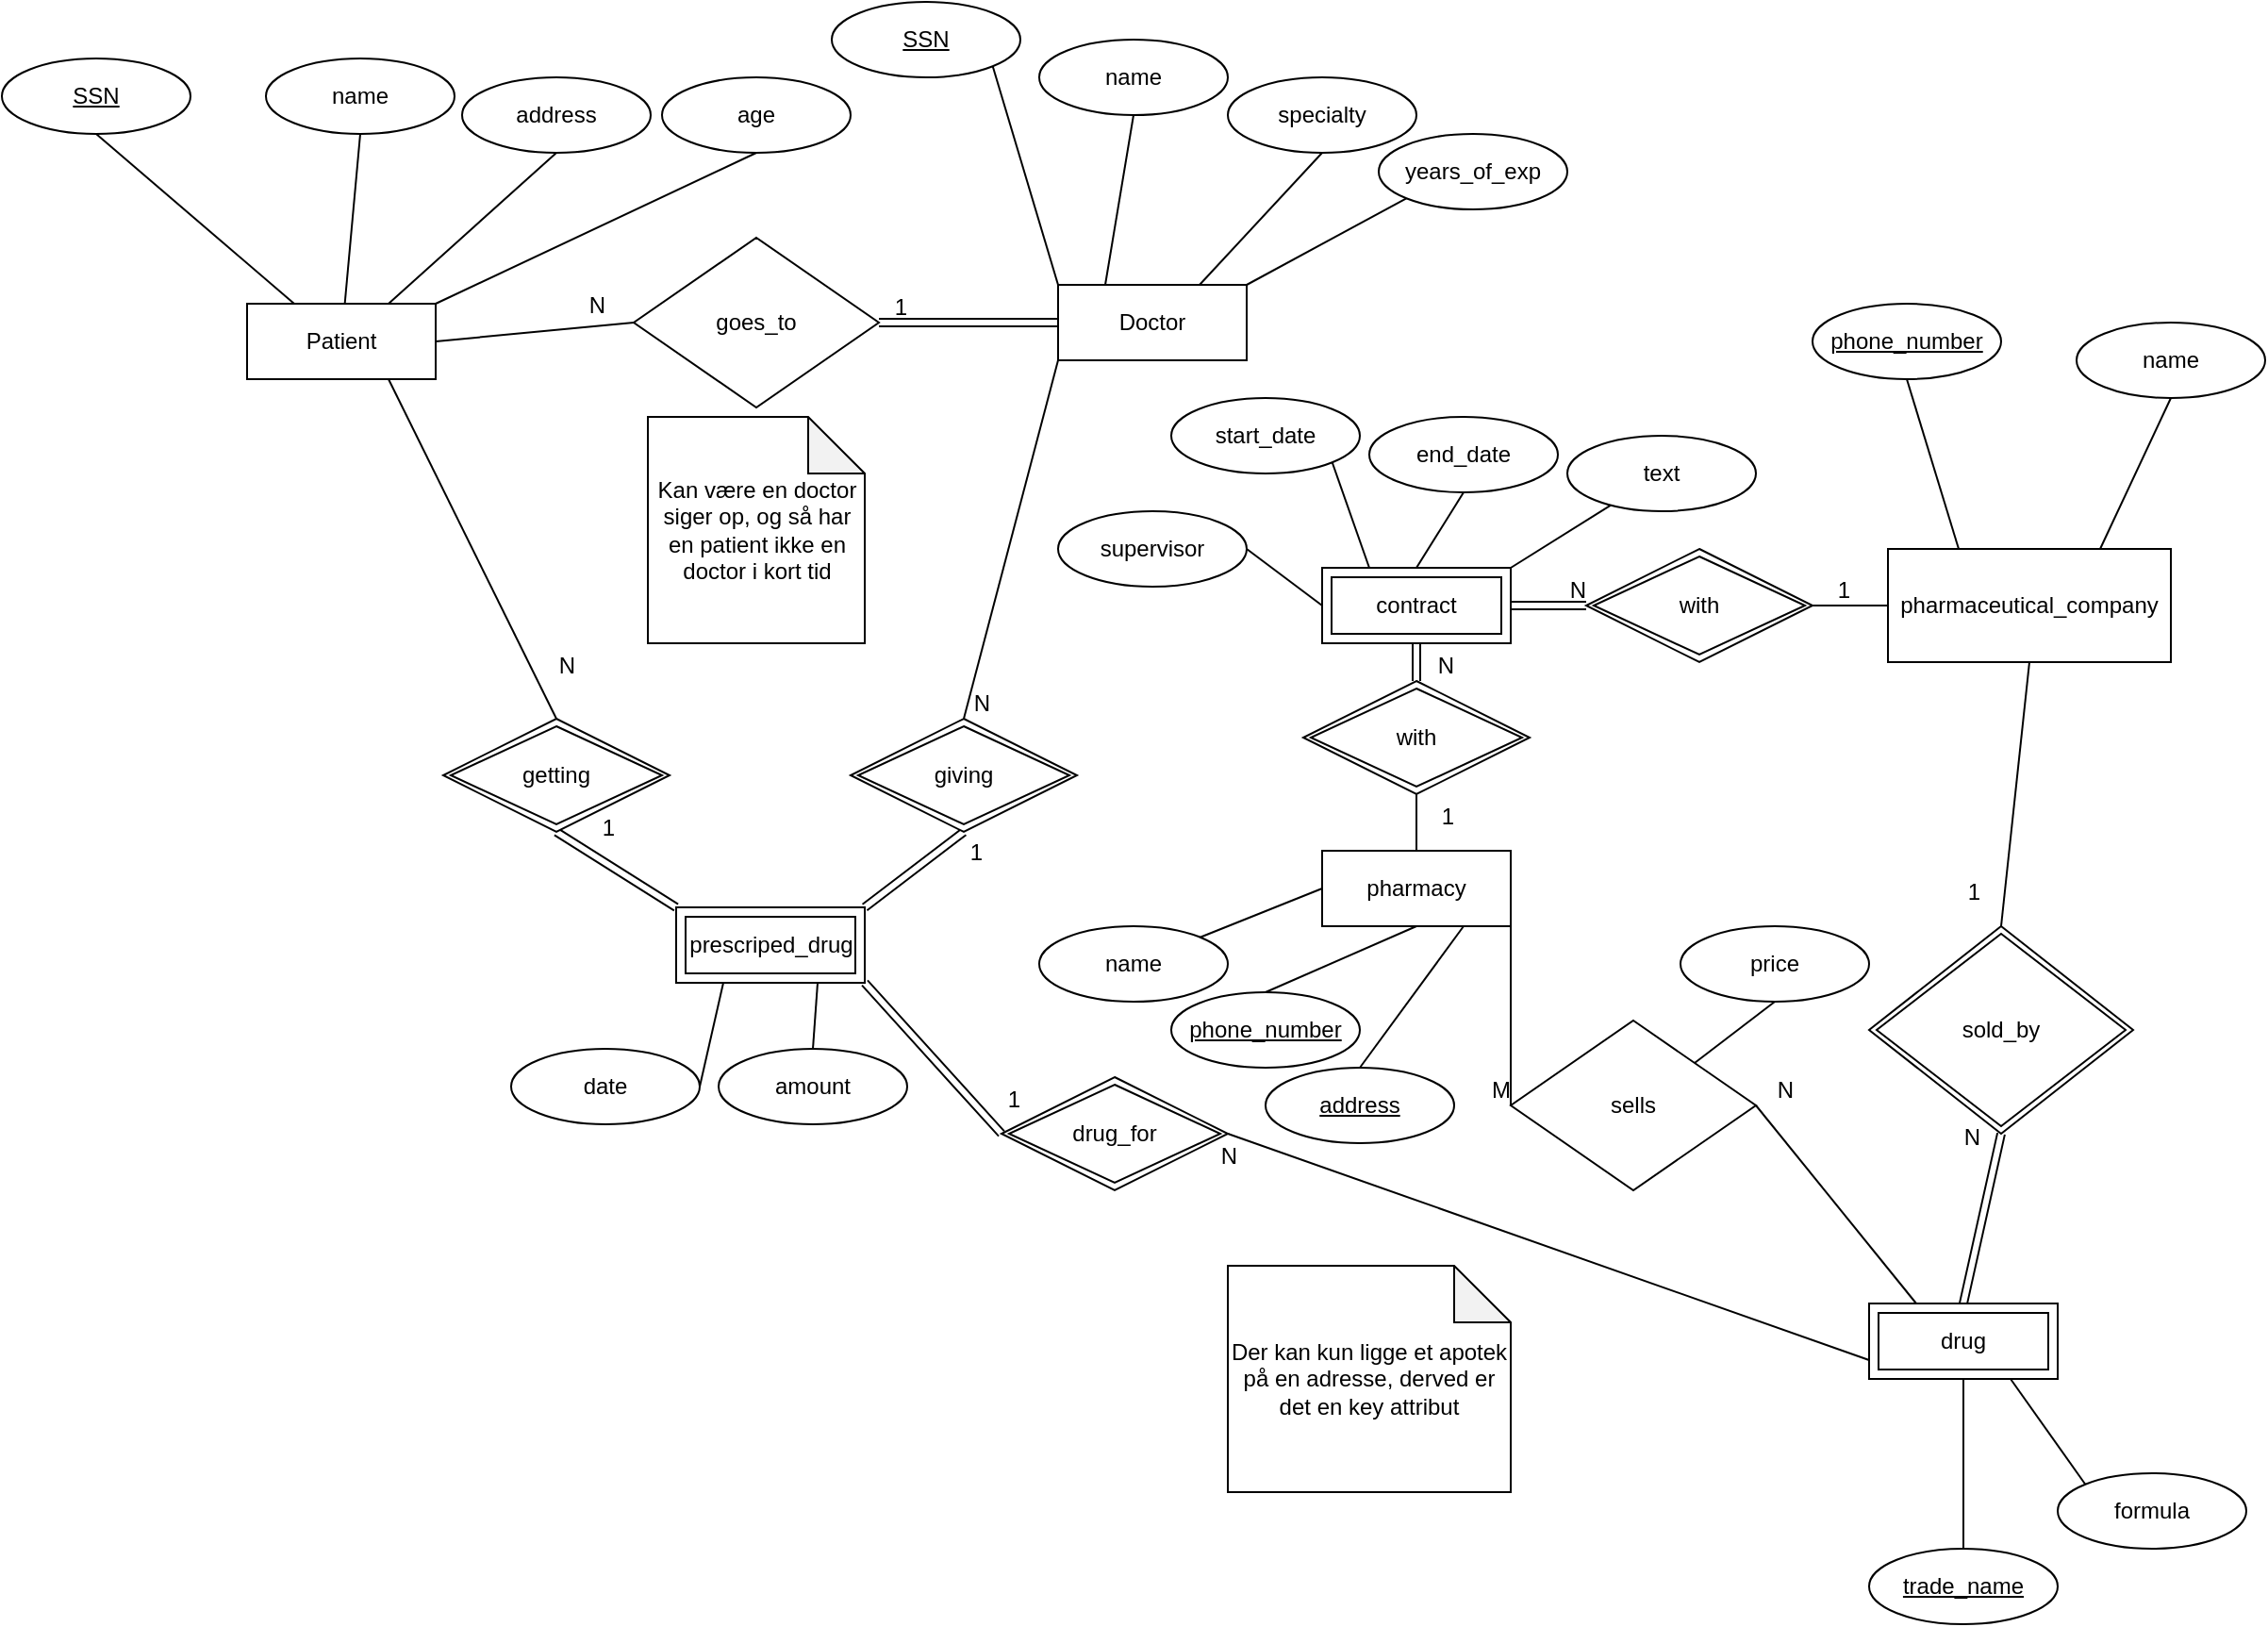 <mxfile version="14.6.13" type="device"><diagram id="uje0i22YXnzKFuHsW-Pn" name="Side-1"><mxGraphModel dx="700" dy="813" grid="1" gridSize="10" guides="1" tooltips="1" connect="1" arrows="1" fold="1" page="1" pageScale="1" pageWidth="827" pageHeight="1169" math="0" shadow="0"><root><mxCell id="0"/><mxCell id="1" parent="0"/><mxCell id="PveYHRckpjxA8ITswDTw-1" value="Patient" style="whiteSpace=wrap;html=1;align=center;" parent="1" vertex="1"><mxGeometry x="200" y="170" width="100" height="40" as="geometry"/></mxCell><mxCell id="PveYHRckpjxA8ITswDTw-2" value="SSN" style="ellipse;whiteSpace=wrap;html=1;align=center;fontStyle=4;" parent="1" vertex="1"><mxGeometry x="70" y="40" width="100" height="40" as="geometry"/></mxCell><mxCell id="PveYHRckpjxA8ITswDTw-3" value="age" style="ellipse;whiteSpace=wrap;html=1;align=center;" parent="1" vertex="1"><mxGeometry x="420" y="50" width="100" height="40" as="geometry"/></mxCell><mxCell id="PveYHRckpjxA8ITswDTw-4" value="address" style="ellipse;whiteSpace=wrap;html=1;align=center;" parent="1" vertex="1"><mxGeometry x="314" y="50" width="100" height="40" as="geometry"/></mxCell><mxCell id="PveYHRckpjxA8ITswDTw-5" value="name" style="ellipse;whiteSpace=wrap;html=1;align=center;" parent="1" vertex="1"><mxGeometry x="210" y="40" width="100" height="40" as="geometry"/></mxCell><mxCell id="PveYHRckpjxA8ITswDTw-6" value="" style="endArrow=none;html=1;entryX=0.5;entryY=1;entryDx=0;entryDy=0;exitX=1;exitY=0;exitDx=0;exitDy=0;" parent="1" source="PveYHRckpjxA8ITswDTw-1" target="PveYHRckpjxA8ITswDTw-3" edge="1"><mxGeometry width="50" height="50" relative="1" as="geometry"><mxPoint x="360" y="240" as="sourcePoint"/><mxPoint x="410" y="190" as="targetPoint"/></mxGeometry></mxCell><mxCell id="PveYHRckpjxA8ITswDTw-7" value="" style="endArrow=none;html=1;exitX=0.5;exitY=1;exitDx=0;exitDy=0;entryX=0.75;entryY=0;entryDx=0;entryDy=0;" parent="1" source="PveYHRckpjxA8ITswDTw-4" target="PveYHRckpjxA8ITswDTw-1" edge="1"><mxGeometry width="50" height="50" relative="1" as="geometry"><mxPoint x="360" y="240" as="sourcePoint"/><mxPoint x="410" y="190" as="targetPoint"/></mxGeometry></mxCell><mxCell id="PveYHRckpjxA8ITswDTw-8" value="" style="endArrow=none;html=1;entryX=0.5;entryY=1;entryDx=0;entryDy=0;" parent="1" source="PveYHRckpjxA8ITswDTw-1" target="PveYHRckpjxA8ITswDTw-5" edge="1"><mxGeometry width="50" height="50" relative="1" as="geometry"><mxPoint x="360" y="240" as="sourcePoint"/><mxPoint x="410" y="190" as="targetPoint"/></mxGeometry></mxCell><mxCell id="PveYHRckpjxA8ITswDTw-9" value="" style="endArrow=none;html=1;exitX=0.5;exitY=1;exitDx=0;exitDy=0;entryX=0.25;entryY=0;entryDx=0;entryDy=0;" parent="1" source="PveYHRckpjxA8ITswDTw-2" target="PveYHRckpjxA8ITswDTw-1" edge="1"><mxGeometry width="50" height="50" relative="1" as="geometry"><mxPoint x="360" y="240" as="sourcePoint"/><mxPoint x="410" y="190" as="targetPoint"/></mxGeometry></mxCell><mxCell id="PveYHRckpjxA8ITswDTw-10" value="Doctor" style="whiteSpace=wrap;html=1;align=center;" parent="1" vertex="1"><mxGeometry x="630" y="160" width="100" height="40" as="geometry"/></mxCell><mxCell id="PveYHRckpjxA8ITswDTw-11" value="SSN" style="ellipse;whiteSpace=wrap;html=1;align=center;fontStyle=4;" parent="1" vertex="1"><mxGeometry x="510" y="10" width="100" height="40" as="geometry"/></mxCell><mxCell id="PveYHRckpjxA8ITswDTw-12" value="name" style="ellipse;whiteSpace=wrap;html=1;align=center;" parent="1" vertex="1"><mxGeometry x="620" y="30" width="100" height="40" as="geometry"/></mxCell><mxCell id="PveYHRckpjxA8ITswDTw-13" value="specialty" style="ellipse;whiteSpace=wrap;html=1;align=center;" parent="1" vertex="1"><mxGeometry x="720" y="50" width="100" height="40" as="geometry"/></mxCell><mxCell id="PveYHRckpjxA8ITswDTw-14" value="years_of_exp" style="ellipse;whiteSpace=wrap;html=1;align=center;" parent="1" vertex="1"><mxGeometry x="800" y="80" width="100" height="40" as="geometry"/></mxCell><mxCell id="PveYHRckpjxA8ITswDTw-15" value="pharmaceutical_company" style="whiteSpace=wrap;html=1;align=center;" parent="1" vertex="1"><mxGeometry x="1070" y="300" width="150" height="60" as="geometry"/></mxCell><mxCell id="PveYHRckpjxA8ITswDTw-16" value="name" style="ellipse;whiteSpace=wrap;html=1;align=center;" parent="1" vertex="1"><mxGeometry x="1170" y="180" width="100" height="40" as="geometry"/></mxCell><mxCell id="PveYHRckpjxA8ITswDTw-17" value="phone_number" style="ellipse;whiteSpace=wrap;html=1;align=center;fontStyle=4;" parent="1" vertex="1"><mxGeometry x="1030" y="170" width="100" height="40" as="geometry"/></mxCell><mxCell id="PveYHRckpjxA8ITswDTw-18" value="" style="endArrow=none;html=1;entryX=0;entryY=1;entryDx=0;entryDy=0;exitX=1;exitY=0;exitDx=0;exitDy=0;" parent="1" source="PveYHRckpjxA8ITswDTw-10" target="PveYHRckpjxA8ITswDTw-14" edge="1"><mxGeometry width="50" height="50" relative="1" as="geometry"><mxPoint x="920" y="240" as="sourcePoint"/><mxPoint x="970" y="190" as="targetPoint"/></mxGeometry></mxCell><mxCell id="PveYHRckpjxA8ITswDTw-19" value="" style="endArrow=none;html=1;exitX=0.5;exitY=1;exitDx=0;exitDy=0;entryX=0.75;entryY=0;entryDx=0;entryDy=0;" parent="1" source="PveYHRckpjxA8ITswDTw-13" target="PveYHRckpjxA8ITswDTw-10" edge="1"><mxGeometry width="50" height="50" relative="1" as="geometry"><mxPoint x="920" y="240" as="sourcePoint"/><mxPoint x="970" y="190" as="targetPoint"/></mxGeometry></mxCell><mxCell id="PveYHRckpjxA8ITswDTw-20" value="" style="endArrow=none;html=1;exitX=0.5;exitY=1;exitDx=0;exitDy=0;entryX=0.25;entryY=0;entryDx=0;entryDy=0;" parent="1" source="PveYHRckpjxA8ITswDTw-12" target="PveYHRckpjxA8ITswDTw-10" edge="1"><mxGeometry width="50" height="50" relative="1" as="geometry"><mxPoint x="920" y="240" as="sourcePoint"/><mxPoint x="970" y="190" as="targetPoint"/></mxGeometry></mxCell><mxCell id="PveYHRckpjxA8ITswDTw-21" value="" style="endArrow=none;html=1;exitX=1;exitY=1;exitDx=0;exitDy=0;entryX=0;entryY=0;entryDx=0;entryDy=0;" parent="1" source="PveYHRckpjxA8ITswDTw-11" target="PveYHRckpjxA8ITswDTw-10" edge="1"><mxGeometry width="50" height="50" relative="1" as="geometry"><mxPoint x="920" y="240" as="sourcePoint"/><mxPoint x="970" y="190" as="targetPoint"/></mxGeometry></mxCell><mxCell id="PveYHRckpjxA8ITswDTw-22" value="" style="endArrow=none;html=1;entryX=0.5;entryY=1;entryDx=0;entryDy=0;exitX=0.75;exitY=0;exitDx=0;exitDy=0;" parent="1" source="PveYHRckpjxA8ITswDTw-15" target="PveYHRckpjxA8ITswDTw-16" edge="1"><mxGeometry width="50" height="50" relative="1" as="geometry"><mxPoint x="920" y="240" as="sourcePoint"/><mxPoint x="970" y="190" as="targetPoint"/></mxGeometry></mxCell><mxCell id="PveYHRckpjxA8ITswDTw-23" value="" style="endArrow=none;html=1;exitX=0.5;exitY=1;exitDx=0;exitDy=0;entryX=0.25;entryY=0;entryDx=0;entryDy=0;" parent="1" source="PveYHRckpjxA8ITswDTw-17" target="PveYHRckpjxA8ITswDTw-15" edge="1"><mxGeometry width="50" height="50" relative="1" as="geometry"><mxPoint x="920" y="240" as="sourcePoint"/><mxPoint x="970" y="190" as="targetPoint"/></mxGeometry></mxCell><mxCell id="PveYHRckpjxA8ITswDTw-24" value="drug" style="shape=ext;margin=3;double=1;whiteSpace=wrap;html=1;align=center;" parent="1" vertex="1"><mxGeometry x="1060" y="700" width="100" height="40" as="geometry"/></mxCell><mxCell id="PveYHRckpjxA8ITswDTw-25" value="trade_name" style="ellipse;whiteSpace=wrap;html=1;align=center;fontStyle=4;" parent="1" vertex="1"><mxGeometry x="1060" y="830" width="100" height="40" as="geometry"/></mxCell><mxCell id="PveYHRckpjxA8ITswDTw-26" value="formula" style="ellipse;whiteSpace=wrap;html=1;align=center;" parent="1" vertex="1"><mxGeometry x="1160" y="790" width="100" height="40" as="geometry"/></mxCell><mxCell id="PveYHRckpjxA8ITswDTw-27" value="" style="endArrow=none;html=1;exitX=0;exitY=0;exitDx=0;exitDy=0;entryX=0.75;entryY=1;entryDx=0;entryDy=0;" parent="1" source="PveYHRckpjxA8ITswDTw-26" target="PveYHRckpjxA8ITswDTw-24" edge="1"><mxGeometry width="50" height="50" relative="1" as="geometry"><mxPoint x="870" y="640" as="sourcePoint"/><mxPoint x="920" y="590" as="targetPoint"/></mxGeometry></mxCell><mxCell id="PveYHRckpjxA8ITswDTw-28" value="" style="endArrow=none;html=1;exitX=0.5;exitY=1;exitDx=0;exitDy=0;entryX=0.5;entryY=0;entryDx=0;entryDy=0;" parent="1" source="PveYHRckpjxA8ITswDTw-24" target="PveYHRckpjxA8ITswDTw-25" edge="1"><mxGeometry width="50" height="50" relative="1" as="geometry"><mxPoint x="870" y="640" as="sourcePoint"/><mxPoint x="920" y="590" as="targetPoint"/></mxGeometry></mxCell><mxCell id="PveYHRckpjxA8ITswDTw-29" value="sold_by" style="shape=rhombus;double=1;perimeter=rhombusPerimeter;whiteSpace=wrap;html=1;align=center;" parent="1" vertex="1"><mxGeometry x="1060" y="500" width="140" height="110" as="geometry"/></mxCell><mxCell id="PveYHRckpjxA8ITswDTw-30" value="" style="shape=link;html=1;rounded=0;exitX=0.5;exitY=0;exitDx=0;exitDy=0;entryX=0.5;entryY=1;entryDx=0;entryDy=0;" parent="1" source="PveYHRckpjxA8ITswDTw-24" target="PveYHRckpjxA8ITswDTw-29" edge="1"><mxGeometry relative="1" as="geometry"><mxPoint x="820" y="620" as="sourcePoint"/><mxPoint x="980" y="620" as="targetPoint"/></mxGeometry></mxCell><mxCell id="PveYHRckpjxA8ITswDTw-31" value="N" style="resizable=0;html=1;align=right;verticalAlign=bottom;" parent="PveYHRckpjxA8ITswDTw-30" connectable="0" vertex="1"><mxGeometry x="1" relative="1" as="geometry"><mxPoint x="-10" y="10" as="offset"/></mxGeometry></mxCell><mxCell id="PveYHRckpjxA8ITswDTw-32" value="" style="endArrow=none;html=1;rounded=0;exitX=0.5;exitY=1;exitDx=0;exitDy=0;entryX=0.5;entryY=0;entryDx=0;entryDy=0;" parent="1" source="PveYHRckpjxA8ITswDTw-15" target="PveYHRckpjxA8ITswDTw-29" edge="1"><mxGeometry relative="1" as="geometry"><mxPoint x="820" y="620" as="sourcePoint"/><mxPoint x="1130" y="500" as="targetPoint"/></mxGeometry></mxCell><mxCell id="PveYHRckpjxA8ITswDTw-33" value="1" style="resizable=0;html=1;align=right;verticalAlign=bottom;" parent="PveYHRckpjxA8ITswDTw-32" connectable="0" vertex="1"><mxGeometry x="1" relative="1" as="geometry"><mxPoint x="-10" y="-10" as="offset"/></mxGeometry></mxCell><mxCell id="PveYHRckpjxA8ITswDTw-34" value="pharmacy" style="whiteSpace=wrap;html=1;align=center;" parent="1" vertex="1"><mxGeometry x="770" y="460" width="100" height="40" as="geometry"/></mxCell><mxCell id="PveYHRckpjxA8ITswDTw-35" value="sells" style="shape=rhombus;perimeter=rhombusPerimeter;whiteSpace=wrap;html=1;align=center;" parent="1" vertex="1"><mxGeometry x="870" y="550" width="130" height="90" as="geometry"/></mxCell><mxCell id="PveYHRckpjxA8ITswDTw-38" value="" style="endArrow=none;html=1;rounded=0;exitX=0.25;exitY=0;exitDx=0;exitDy=0;entryX=1;entryY=0.5;entryDx=0;entryDy=0;" parent="1" source="PveYHRckpjxA8ITswDTw-24" target="PveYHRckpjxA8ITswDTw-35" edge="1"><mxGeometry relative="1" as="geometry"><mxPoint x="800" y="680" as="sourcePoint"/><mxPoint x="960" y="680" as="targetPoint"/></mxGeometry></mxCell><mxCell id="PveYHRckpjxA8ITswDTw-39" value="N" style="resizable=0;html=1;align=right;verticalAlign=bottom;" parent="PveYHRckpjxA8ITswDTw-38" connectable="0" vertex="1"><mxGeometry x="1" relative="1" as="geometry"><mxPoint x="20" as="offset"/></mxGeometry></mxCell><mxCell id="PveYHRckpjxA8ITswDTw-40" value="" style="endArrow=none;html=1;rounded=0;exitX=1;exitY=0.5;exitDx=0;exitDy=0;entryX=0;entryY=0.5;entryDx=0;entryDy=0;" parent="1" source="PveYHRckpjxA8ITswDTw-34" target="PveYHRckpjxA8ITswDTw-35" edge="1"><mxGeometry relative="1" as="geometry"><mxPoint x="800" y="680" as="sourcePoint"/><mxPoint x="960" y="680" as="targetPoint"/></mxGeometry></mxCell><mxCell id="PveYHRckpjxA8ITswDTw-41" value="M" style="resizable=0;html=1;align=right;verticalAlign=bottom;" parent="PveYHRckpjxA8ITswDTw-40" connectable="0" vertex="1"><mxGeometry x="1" relative="1" as="geometry"/></mxCell><mxCell id="PveYHRckpjxA8ITswDTw-42" value="name" style="ellipse;whiteSpace=wrap;html=1;align=center;" parent="1" vertex="1"><mxGeometry x="620" y="500" width="100" height="40" as="geometry"/></mxCell><mxCell id="PveYHRckpjxA8ITswDTw-43" value="phone_number" style="ellipse;whiteSpace=wrap;html=1;align=center;fontStyle=4;" parent="1" vertex="1"><mxGeometry x="690" y="535" width="100" height="40" as="geometry"/></mxCell><mxCell id="PveYHRckpjxA8ITswDTw-44" value="address" style="ellipse;whiteSpace=wrap;html=1;align=center;fontStyle=4;" parent="1" vertex="1"><mxGeometry x="740" y="575" width="100" height="40" as="geometry"/></mxCell><mxCell id="PveYHRckpjxA8ITswDTw-45" value="Der kan kun ligge et apotek på en adresse, derved er det en key attribut" style="shape=note;whiteSpace=wrap;html=1;backgroundOutline=1;darkOpacity=0.05;" parent="1" vertex="1"><mxGeometry x="720" y="680" width="150" height="120" as="geometry"/></mxCell><mxCell id="PveYHRckpjxA8ITswDTw-46" value="" style="endArrow=none;html=1;exitX=0.5;exitY=0;exitDx=0;exitDy=0;entryX=0.75;entryY=1;entryDx=0;entryDy=0;" parent="1" source="PveYHRckpjxA8ITswDTw-44" target="PveYHRckpjxA8ITswDTw-34" edge="1"><mxGeometry width="50" height="50" relative="1" as="geometry"><mxPoint x="770" y="660" as="sourcePoint"/><mxPoint x="820" y="610" as="targetPoint"/></mxGeometry></mxCell><mxCell id="PveYHRckpjxA8ITswDTw-47" value="" style="endArrow=none;html=1;exitX=0.5;exitY=0;exitDx=0;exitDy=0;entryX=0.5;entryY=1;entryDx=0;entryDy=0;" parent="1" source="PveYHRckpjxA8ITswDTw-43" target="PveYHRckpjxA8ITswDTw-34" edge="1"><mxGeometry width="50" height="50" relative="1" as="geometry"><mxPoint x="770" y="660" as="sourcePoint"/><mxPoint x="820" y="610" as="targetPoint"/></mxGeometry></mxCell><mxCell id="PveYHRckpjxA8ITswDTw-48" value="" style="endArrow=none;html=1;exitX=1;exitY=0;exitDx=0;exitDy=0;entryX=0;entryY=0.5;entryDx=0;entryDy=0;" parent="1" source="PveYHRckpjxA8ITswDTw-42" target="PveYHRckpjxA8ITswDTw-34" edge="1"><mxGeometry width="50" height="50" relative="1" as="geometry"><mxPoint x="770" y="660" as="sourcePoint"/><mxPoint x="820" y="610" as="targetPoint"/></mxGeometry></mxCell><mxCell id="PveYHRckpjxA8ITswDTw-49" value="goes_to" style="shape=rhombus;perimeter=rhombusPerimeter;whiteSpace=wrap;html=1;align=center;" parent="1" vertex="1"><mxGeometry x="405" y="135" width="130" height="90" as="geometry"/></mxCell><mxCell id="PveYHRckpjxA8ITswDTw-50" value="" style="endArrow=none;html=1;rounded=0;exitX=1;exitY=0.5;exitDx=0;exitDy=0;entryX=0;entryY=0.5;entryDx=0;entryDy=0;" parent="1" source="PveYHRckpjxA8ITswDTw-1" target="PveYHRckpjxA8ITswDTw-49" edge="1"><mxGeometry relative="1" as="geometry"><mxPoint x="280" y="240" as="sourcePoint"/><mxPoint x="440" y="240" as="targetPoint"/></mxGeometry></mxCell><mxCell id="PveYHRckpjxA8ITswDTw-51" value="N" style="resizable=0;html=1;align=right;verticalAlign=bottom;" parent="PveYHRckpjxA8ITswDTw-50" connectable="0" vertex="1"><mxGeometry x="1" relative="1" as="geometry"><mxPoint x="-15" as="offset"/></mxGeometry></mxCell><mxCell id="PveYHRckpjxA8ITswDTw-52" value="" style="shape=link;html=1;rounded=0;exitX=0;exitY=0.5;exitDx=0;exitDy=0;entryX=1;entryY=0.5;entryDx=0;entryDy=0;" parent="1" source="PveYHRckpjxA8ITswDTw-10" target="PveYHRckpjxA8ITswDTw-49" edge="1"><mxGeometry relative="1" as="geometry"><mxPoint x="280" y="240" as="sourcePoint"/><mxPoint x="440" y="240" as="targetPoint"/></mxGeometry></mxCell><mxCell id="PveYHRckpjxA8ITswDTw-53" value="1" style="resizable=0;html=1;align=right;verticalAlign=bottom;" parent="PveYHRckpjxA8ITswDTw-52" connectable="0" vertex="1"><mxGeometry x="1" relative="1" as="geometry"><mxPoint x="15" as="offset"/></mxGeometry></mxCell><mxCell id="PveYHRckpjxA8ITswDTw-54" value="Kan være en doctor siger op, og så har en patient ikke en doctor i kort tid" style="shape=note;whiteSpace=wrap;html=1;backgroundOutline=1;darkOpacity=0.05;" parent="1" vertex="1"><mxGeometry x="412.5" y="230" width="115" height="120" as="geometry"/></mxCell><mxCell id="PveYHRckpjxA8ITswDTw-55" value="price" style="ellipse;whiteSpace=wrap;html=1;align=center;" parent="1" vertex="1"><mxGeometry x="960" y="500" width="100" height="40" as="geometry"/></mxCell><mxCell id="PveYHRckpjxA8ITswDTw-56" value="" style="endArrow=none;html=1;rounded=0;exitX=0.5;exitY=1;exitDx=0;exitDy=0;entryX=1;entryY=0;entryDx=0;entryDy=0;" parent="1" source="PveYHRckpjxA8ITswDTw-55" target="PveYHRckpjxA8ITswDTw-35" edge="1"><mxGeometry relative="1" as="geometry"><mxPoint x="650" y="620" as="sourcePoint"/><mxPoint x="810" y="620" as="targetPoint"/></mxGeometry></mxCell><mxCell id="PveYHRckpjxA8ITswDTw-58" value="" style="endArrow=none;html=1;rounded=0;exitX=0.75;exitY=1;exitDx=0;exitDy=0;entryX=0.5;entryY=0;entryDx=0;entryDy=0;" parent="1" source="PveYHRckpjxA8ITswDTw-1" target="PveYHRckpjxA8ITswDTw-78" edge="1"><mxGeometry relative="1" as="geometry"><mxPoint x="340" y="520" as="sourcePoint"/><mxPoint x="350" y="380" as="targetPoint"/></mxGeometry></mxCell><mxCell id="PveYHRckpjxA8ITswDTw-59" value="N" style="resizable=0;html=1;align=right;verticalAlign=bottom;" parent="PveYHRckpjxA8ITswDTw-58" connectable="0" vertex="1"><mxGeometry x="1" relative="1" as="geometry"><mxPoint x="10" y="-20" as="offset"/></mxGeometry></mxCell><mxCell id="PveYHRckpjxA8ITswDTw-60" value="" style="endArrow=none;html=1;rounded=0;exitX=0;exitY=1;exitDx=0;exitDy=0;entryX=0.5;entryY=0;entryDx=0;entryDy=0;" parent="1" source="PveYHRckpjxA8ITswDTw-10" target="PveYHRckpjxA8ITswDTw-76" edge="1"><mxGeometry relative="1" as="geometry"><mxPoint x="340" y="520" as="sourcePoint"/><mxPoint x="600" y="380" as="targetPoint"/></mxGeometry></mxCell><mxCell id="PveYHRckpjxA8ITswDTw-61" value="N" style="resizable=0;html=1;align=right;verticalAlign=bottom;" parent="PveYHRckpjxA8ITswDTw-60" connectable="0" vertex="1"><mxGeometry x="1" relative="1" as="geometry"><mxPoint x="15" as="offset"/></mxGeometry></mxCell><mxCell id="PveYHRckpjxA8ITswDTw-62" value="" style="endArrow=none;html=1;rounded=0;entryX=1;entryY=0.5;entryDx=0;entryDy=0;exitX=0;exitY=0.75;exitDx=0;exitDy=0;" parent="1" source="PveYHRckpjxA8ITswDTw-24" target="PveYHRckpjxA8ITswDTw-77" edge="1"><mxGeometry relative="1" as="geometry"><mxPoint x="1070" y="730" as="sourcePoint"/><mxPoint x="620" y="590" as="targetPoint"/></mxGeometry></mxCell><mxCell id="PveYHRckpjxA8ITswDTw-63" value="N" style="resizable=0;html=1;align=right;verticalAlign=bottom;" parent="PveYHRckpjxA8ITswDTw-62" connectable="0" vertex="1"><mxGeometry x="1" relative="1" as="geometry"><mxPoint x="5" y="20" as="offset"/></mxGeometry></mxCell><mxCell id="PveYHRckpjxA8ITswDTw-65" value="date" style="ellipse;whiteSpace=wrap;html=1;align=center;" parent="1" vertex="1"><mxGeometry x="340" y="565" width="100" height="40" as="geometry"/></mxCell><mxCell id="PveYHRckpjxA8ITswDTw-66" value="amount" style="ellipse;whiteSpace=wrap;html=1;align=center;" parent="1" vertex="1"><mxGeometry x="450" y="565" width="100" height="40" as="geometry"/></mxCell><mxCell id="PveYHRckpjxA8ITswDTw-67" value="" style="endArrow=none;html=1;exitX=0.5;exitY=0;exitDx=0;exitDy=0;entryX=0.75;entryY=1;entryDx=0;entryDy=0;" parent="1" source="PveYHRckpjxA8ITswDTw-66" target="PveYHRckpjxA8ITswDTw-69" edge="1"><mxGeometry width="50" height="50" relative="1" as="geometry"><mxPoint x="440" y="520" as="sourcePoint"/><mxPoint x="444.03" y="600" as="targetPoint"/></mxGeometry></mxCell><mxCell id="PveYHRckpjxA8ITswDTw-68" value="" style="endArrow=none;html=1;exitX=1;exitY=0.5;exitDx=0;exitDy=0;entryX=0.25;entryY=1;entryDx=0;entryDy=0;" parent="1" source="PveYHRckpjxA8ITswDTw-65" target="PveYHRckpjxA8ITswDTw-69" edge="1"><mxGeometry width="50" height="50" relative="1" as="geometry"><mxPoint x="440" y="520" as="sourcePoint"/><mxPoint x="428.96" y="583" as="targetPoint"/></mxGeometry></mxCell><mxCell id="PveYHRckpjxA8ITswDTw-69" value="prescriped_drug" style="shape=ext;margin=3;double=1;whiteSpace=wrap;html=1;align=center;" parent="1" vertex="1"><mxGeometry x="427.5" y="490" width="100" height="40" as="geometry"/></mxCell><mxCell id="PveYHRckpjxA8ITswDTw-70" value="" style="shape=link;html=1;rounded=0;entryX=0.5;entryY=1;entryDx=0;entryDy=0;exitX=1;exitY=0;exitDx=0;exitDy=0;" parent="1" source="PveYHRckpjxA8ITswDTw-69" target="PveYHRckpjxA8ITswDTw-76" edge="1"><mxGeometry relative="1" as="geometry"><mxPoint x="390" y="500" as="sourcePoint"/><mxPoint x="550" y="500" as="targetPoint"/></mxGeometry></mxCell><mxCell id="PveYHRckpjxA8ITswDTw-71" value="1" style="resizable=0;html=1;align=right;verticalAlign=bottom;" parent="PveYHRckpjxA8ITswDTw-70" connectable="0" vertex="1"><mxGeometry x="1" relative="1" as="geometry"/></mxCell><mxCell id="PveYHRckpjxA8ITswDTw-72" value="" style="shape=link;html=1;rounded=0;entryX=0.5;entryY=1;entryDx=0;entryDy=0;exitX=0;exitY=0;exitDx=0;exitDy=0;" parent="1" source="PveYHRckpjxA8ITswDTw-69" target="PveYHRckpjxA8ITswDTw-78" edge="1"><mxGeometry relative="1" as="geometry"><mxPoint x="390" y="500" as="sourcePoint"/><mxPoint x="550" y="500" as="targetPoint"/></mxGeometry></mxCell><mxCell id="PveYHRckpjxA8ITswDTw-73" value="1" style="resizable=0;html=1;align=right;verticalAlign=bottom;" parent="PveYHRckpjxA8ITswDTw-72" connectable="0" vertex="1"><mxGeometry x="1" relative="1" as="geometry"/></mxCell><mxCell id="PveYHRckpjxA8ITswDTw-74" value="" style="shape=link;html=1;rounded=0;entryX=0;entryY=0.5;entryDx=0;entryDy=0;exitX=1;exitY=1;exitDx=0;exitDy=0;" parent="1" source="PveYHRckpjxA8ITswDTw-69" target="PveYHRckpjxA8ITswDTw-77" edge="1"><mxGeometry relative="1" as="geometry"><mxPoint x="390" y="500" as="sourcePoint"/><mxPoint x="470" y="550" as="targetPoint"/></mxGeometry></mxCell><mxCell id="PveYHRckpjxA8ITswDTw-75" value="1" style="resizable=0;html=1;align=right;verticalAlign=bottom;" parent="PveYHRckpjxA8ITswDTw-74" connectable="0" vertex="1"><mxGeometry x="1" relative="1" as="geometry"><mxPoint x="10" y="-10" as="offset"/></mxGeometry></mxCell><mxCell id="PveYHRckpjxA8ITswDTw-76" value="giving" style="shape=rhombus;double=1;perimeter=rhombusPerimeter;whiteSpace=wrap;html=1;align=center;" parent="1" vertex="1"><mxGeometry x="520" y="390" width="120" height="60" as="geometry"/></mxCell><mxCell id="PveYHRckpjxA8ITswDTw-77" value="drug_for" style="shape=rhombus;double=1;perimeter=rhombusPerimeter;whiteSpace=wrap;html=1;align=center;" parent="1" vertex="1"><mxGeometry x="600" y="580" width="120" height="60" as="geometry"/></mxCell><mxCell id="PveYHRckpjxA8ITswDTw-78" value="getting" style="shape=rhombus;double=1;perimeter=rhombusPerimeter;whiteSpace=wrap;html=1;align=center;" parent="1" vertex="1"><mxGeometry x="304" y="390" width="120" height="60" as="geometry"/></mxCell><mxCell id="PveYHRckpjxA8ITswDTw-79" value="1" style="resizable=0;html=1;align=right;verticalAlign=bottom;" parent="1" connectable="0" vertex="1"><mxGeometry x="590.004" y="469.997" as="geometry"/></mxCell><mxCell id="PveYHRckpjxA8ITswDTw-80" value="1" style="resizable=0;html=1;align=right;verticalAlign=bottom;" parent="1" connectable="0" vertex="1"><mxGeometry x="600.004" y="479.997" as="geometry"><mxPoint x="-205" y="-23" as="offset"/></mxGeometry></mxCell><mxCell id="PveYHRckpjxA8ITswDTw-82" value="contract" style="shape=ext;margin=3;double=1;whiteSpace=wrap;html=1;align=center;" parent="1" vertex="1"><mxGeometry x="770" y="310" width="100" height="40" as="geometry"/></mxCell><mxCell id="PveYHRckpjxA8ITswDTw-85" value="" style="endArrow=none;html=1;exitX=1;exitY=1;exitDx=0;exitDy=0;entryX=0.25;entryY=0;entryDx=0;entryDy=0;" parent="1" source="PveYHRckpjxA8ITswDTw-90" target="PveYHRckpjxA8ITswDTw-82" edge="1"><mxGeometry width="50" height="50" relative="1" as="geometry"><mxPoint x="980" y="420" as="sourcePoint"/><mxPoint x="1030" y="370" as="targetPoint"/></mxGeometry></mxCell><mxCell id="PveYHRckpjxA8ITswDTw-86" value="" style="endArrow=none;html=1;exitX=0.5;exitY=1;exitDx=0;exitDy=0;entryX=0.5;entryY=0;entryDx=0;entryDy=0;" parent="1" source="PveYHRckpjxA8ITswDTw-89" target="PveYHRckpjxA8ITswDTw-82" edge="1"><mxGeometry width="50" height="50" relative="1" as="geometry"><mxPoint x="980" y="420" as="sourcePoint"/><mxPoint x="1030" y="370" as="targetPoint"/></mxGeometry></mxCell><mxCell id="PveYHRckpjxA8ITswDTw-87" value="" style="endArrow=none;html=1;exitX=1;exitY=0;exitDx=0;exitDy=0;" parent="1" source="PveYHRckpjxA8ITswDTw-82" target="PveYHRckpjxA8ITswDTw-88" edge="1"><mxGeometry width="50" height="50" relative="1" as="geometry"><mxPoint x="980" y="420" as="sourcePoint"/><mxPoint x="1030" y="370" as="targetPoint"/></mxGeometry></mxCell><mxCell id="PveYHRckpjxA8ITswDTw-88" value="text" style="ellipse;whiteSpace=wrap;html=1;align=center;" parent="1" vertex="1"><mxGeometry x="900" y="240" width="100" height="40" as="geometry"/></mxCell><mxCell id="PveYHRckpjxA8ITswDTw-89" value="end_date" style="ellipse;whiteSpace=wrap;html=1;align=center;" parent="1" vertex="1"><mxGeometry x="795" y="230" width="100" height="40" as="geometry"/></mxCell><mxCell id="PveYHRckpjxA8ITswDTw-90" value="start_date" style="ellipse;whiteSpace=wrap;html=1;align=center;" parent="1" vertex="1"><mxGeometry x="690" y="220" width="100" height="40" as="geometry"/></mxCell><mxCell id="PveYHRckpjxA8ITswDTw-91" value="with" style="shape=rhombus;double=1;perimeter=rhombusPerimeter;whiteSpace=wrap;html=1;align=center;" parent="1" vertex="1"><mxGeometry x="910" y="300" width="120" height="60" as="geometry"/></mxCell><mxCell id="PveYHRckpjxA8ITswDTw-92" value="with" style="shape=rhombus;double=1;perimeter=rhombusPerimeter;whiteSpace=wrap;html=1;align=center;" parent="1" vertex="1"><mxGeometry x="760" y="370" width="120" height="60" as="geometry"/></mxCell><mxCell id="PveYHRckpjxA8ITswDTw-93" value="" style="shape=link;html=1;rounded=0;exitX=1;exitY=0.5;exitDx=0;exitDy=0;entryX=0;entryY=0.5;entryDx=0;entryDy=0;" parent="1" source="PveYHRckpjxA8ITswDTw-82" target="PveYHRckpjxA8ITswDTw-91" edge="1"><mxGeometry relative="1" as="geometry"><mxPoint x="930" y="400" as="sourcePoint"/><mxPoint x="1090" y="400" as="targetPoint"/></mxGeometry></mxCell><mxCell id="PveYHRckpjxA8ITswDTw-94" value="1" style="resizable=0;html=1;align=right;verticalAlign=bottom;" parent="PveYHRckpjxA8ITswDTw-93" connectable="0" vertex="1"><mxGeometry x="1" relative="1" as="geometry"><mxPoint x="140" as="offset"/></mxGeometry></mxCell><mxCell id="PveYHRckpjxA8ITswDTw-95" value="" style="shape=link;html=1;rounded=0;exitX=0.5;exitY=1;exitDx=0;exitDy=0;entryX=0.5;entryY=0;entryDx=0;entryDy=0;" parent="1" source="PveYHRckpjxA8ITswDTw-82" target="PveYHRckpjxA8ITswDTw-92" edge="1"><mxGeometry relative="1" as="geometry"><mxPoint x="930" y="400" as="sourcePoint"/><mxPoint x="1090" y="400" as="targetPoint"/></mxGeometry></mxCell><mxCell id="PveYHRckpjxA8ITswDTw-96" value="1" style="resizable=0;html=1;align=right;verticalAlign=bottom;" parent="PveYHRckpjxA8ITswDTw-95" connectable="0" vertex="1"><mxGeometry x="1" relative="1" as="geometry"><mxPoint x="20" y="80" as="offset"/></mxGeometry></mxCell><mxCell id="PveYHRckpjxA8ITswDTw-97" value="" style="endArrow=none;html=1;rounded=0;exitX=0.5;exitY=0;exitDx=0;exitDy=0;entryX=0.5;entryY=1;entryDx=0;entryDy=0;" parent="1" source="PveYHRckpjxA8ITswDTw-34" target="PveYHRckpjxA8ITswDTw-92" edge="1"><mxGeometry relative="1" as="geometry"><mxPoint x="930" y="400" as="sourcePoint"/><mxPoint x="1090" y="400" as="targetPoint"/></mxGeometry></mxCell><mxCell id="PveYHRckpjxA8ITswDTw-98" value="N" style="resizable=0;html=1;align=right;verticalAlign=bottom;" parent="PveYHRckpjxA8ITswDTw-97" connectable="0" vertex="1"><mxGeometry x="1" relative="1" as="geometry"><mxPoint x="20" y="-60" as="offset"/></mxGeometry></mxCell><mxCell id="PveYHRckpjxA8ITswDTw-99" value="" style="endArrow=none;html=1;rounded=0;exitX=1;exitY=0.5;exitDx=0;exitDy=0;entryX=0;entryY=0.5;entryDx=0;entryDy=0;" parent="1" source="PveYHRckpjxA8ITswDTw-91" target="PveYHRckpjxA8ITswDTw-15" edge="1"><mxGeometry relative="1" as="geometry"><mxPoint x="930" y="400" as="sourcePoint"/><mxPoint x="1090" y="400" as="targetPoint"/></mxGeometry></mxCell><mxCell id="PveYHRckpjxA8ITswDTw-100" value="N" style="resizable=0;html=1;align=right;verticalAlign=bottom;" parent="PveYHRckpjxA8ITswDTw-99" connectable="0" vertex="1"><mxGeometry x="1" relative="1" as="geometry"><mxPoint x="-160" as="offset"/></mxGeometry></mxCell><mxCell id="PveYHRckpjxA8ITswDTw-101" value="supervisor" style="ellipse;whiteSpace=wrap;html=1;align=center;" parent="1" vertex="1"><mxGeometry x="630" y="280" width="100" height="40" as="geometry"/></mxCell><mxCell id="PveYHRckpjxA8ITswDTw-102" value="" style="endArrow=none;html=1;exitX=1;exitY=0.5;exitDx=0;exitDy=0;entryX=0;entryY=0.5;entryDx=0;entryDy=0;" parent="1" source="PveYHRckpjxA8ITswDTw-101" target="PveYHRckpjxA8ITswDTw-82" edge="1"><mxGeometry width="50" height="50" relative="1" as="geometry"><mxPoint x="750" y="420" as="sourcePoint"/><mxPoint x="800" y="370" as="targetPoint"/></mxGeometry></mxCell></root></mxGraphModel></diagram></mxfile>